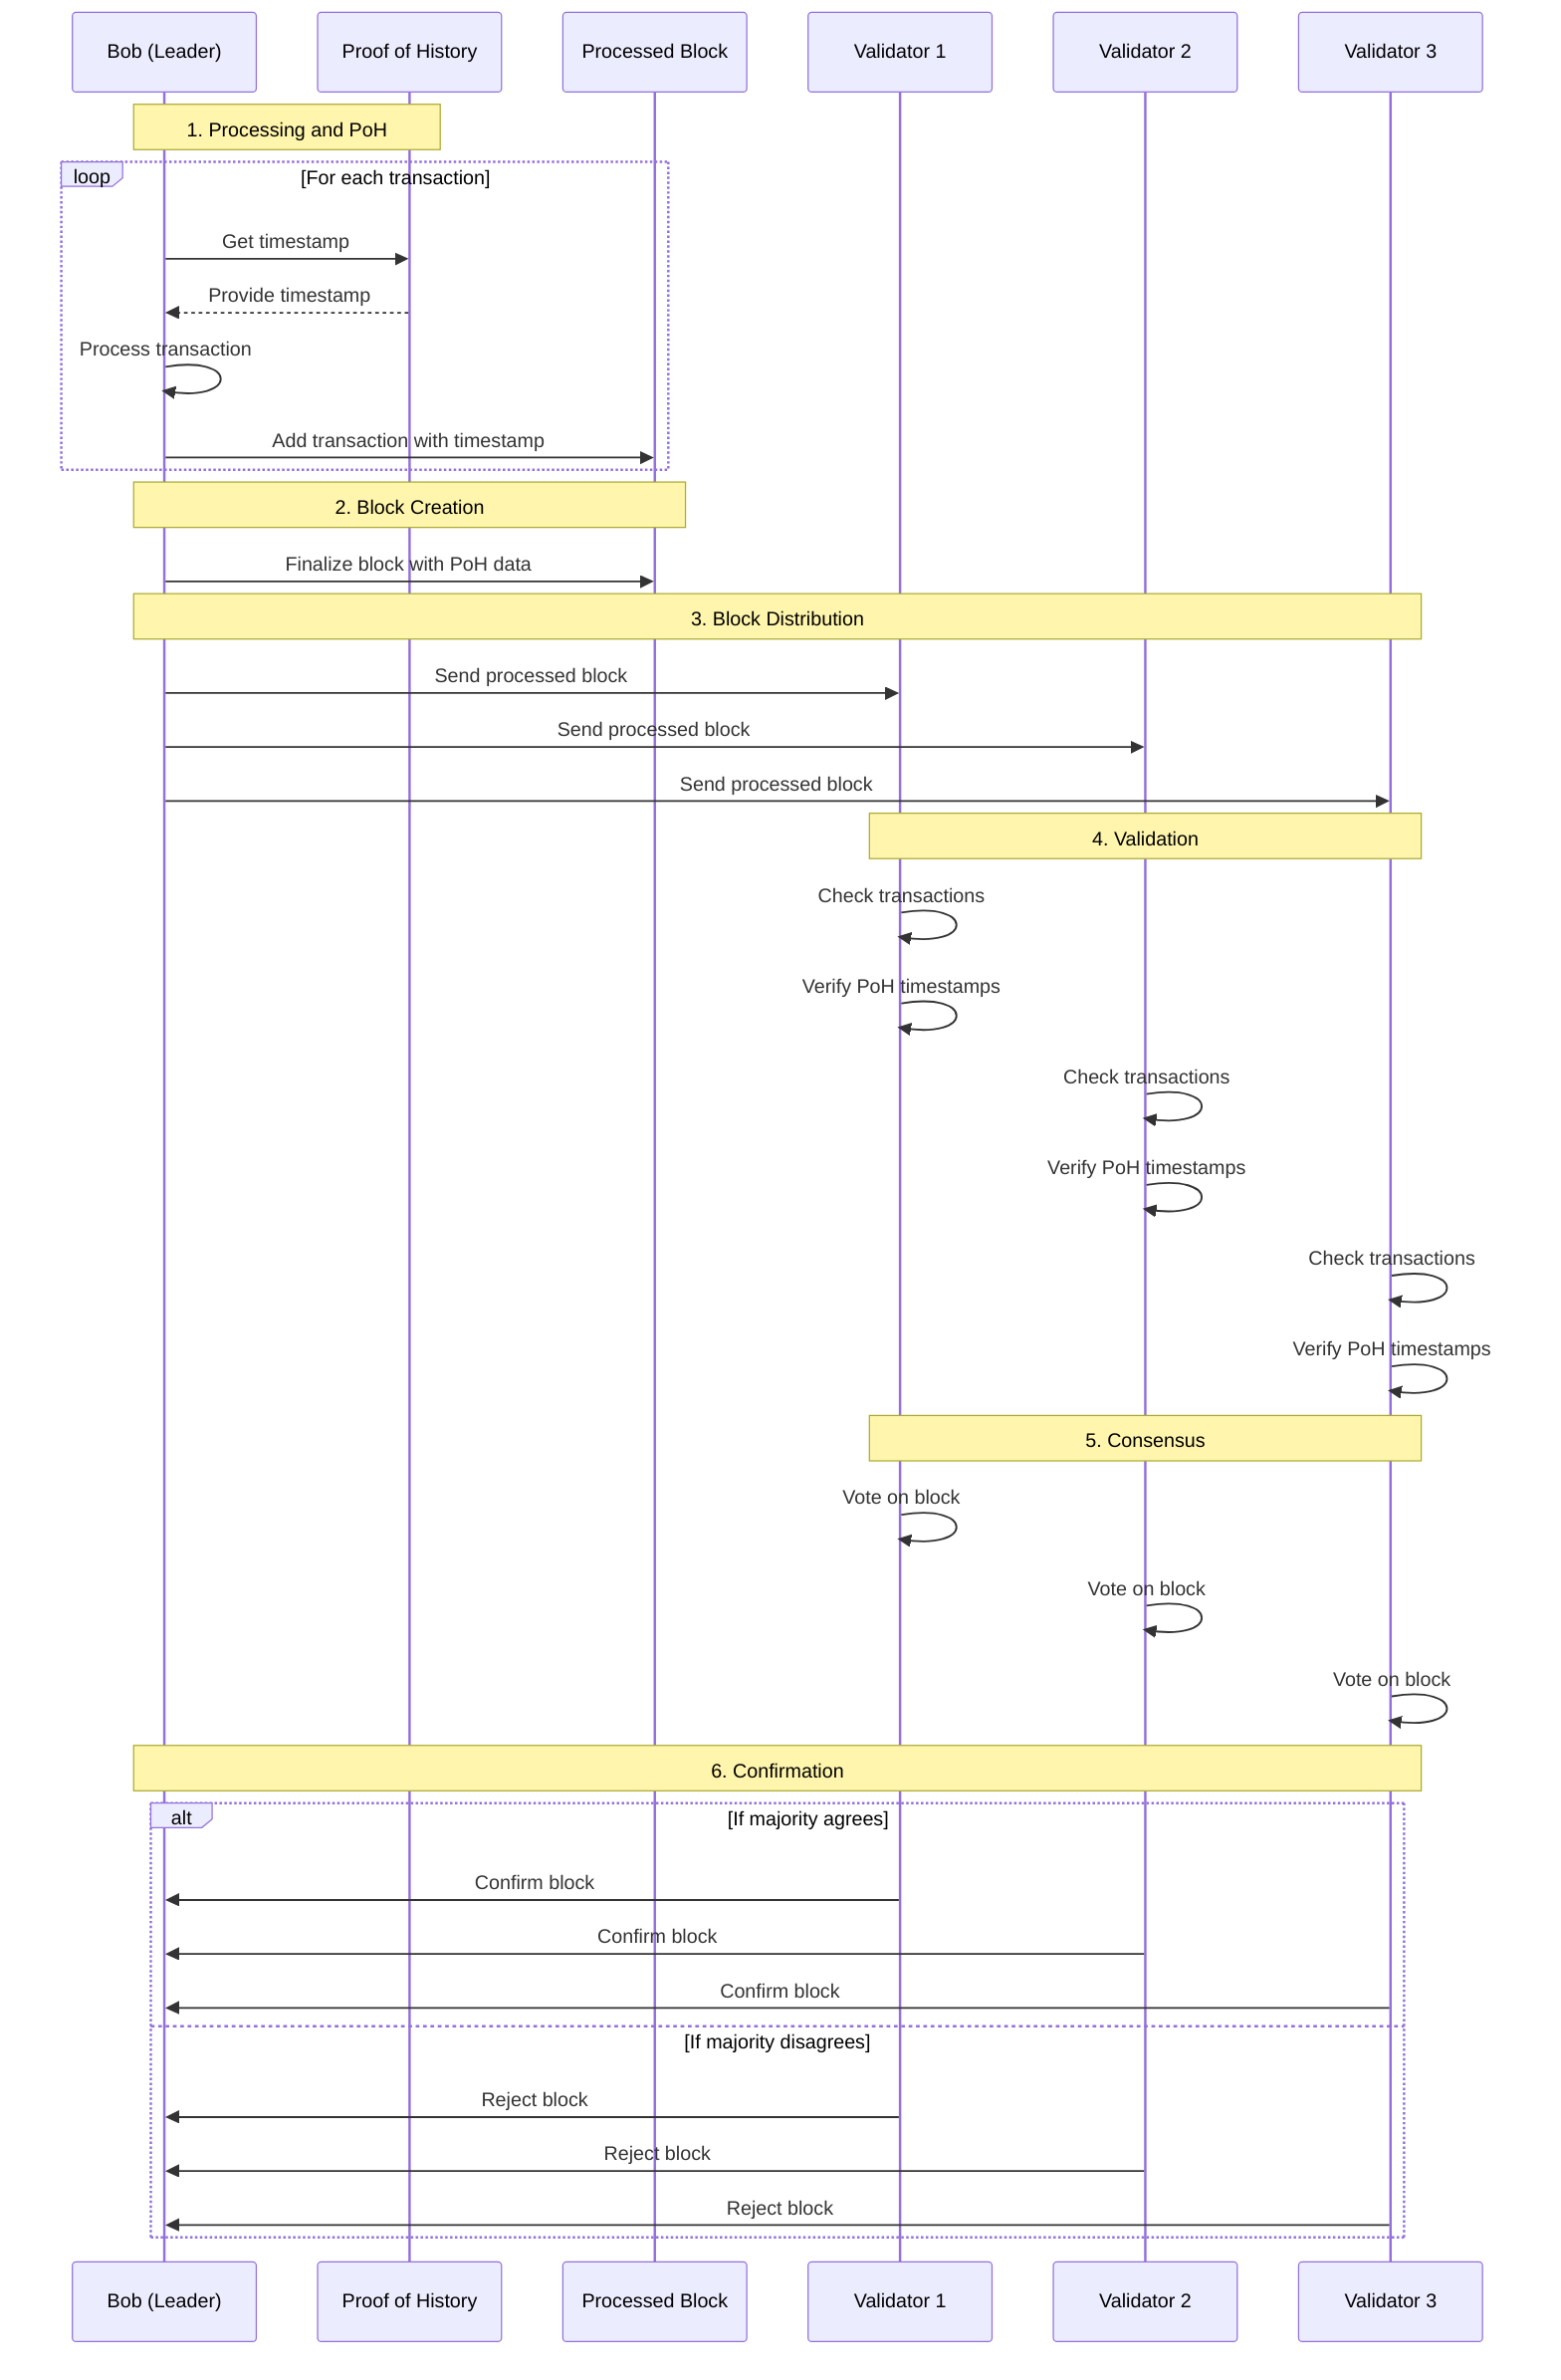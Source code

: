 sequenceDiagram
    participant Bob as Bob (Leader)
    participant PoH as Proof of History
    participant Block as Processed Block
    participant V1 as Validator 1
    participant V2 as Validator 2
    participant V3 as Validator 3

    Note over Bob,PoH: 1. Processing and PoH
    loop For each transaction
        Bob->>PoH: Get timestamp
        PoH-->>Bob: Provide timestamp
        Bob->>Bob: Process transaction
        Bob->>Block: Add transaction with timestamp
    end

    Note over Bob,Block: 2. Block Creation
    Bob->>Block: Finalize block with PoH data

    Note over Bob,V3: 3. Block Distribution
    Bob->>V1: Send processed block
    Bob->>V2: Send processed block
    Bob->>V3: Send processed block

    Note over V1,V3: 4. Validation
    V1->>V1: Check transactions
    V1->>V1: Verify PoH timestamps
    V2->>V2: Check transactions
    V2->>V2: Verify PoH timestamps
    V3->>V3: Check transactions
    V3->>V3: Verify PoH timestamps

    Note over V1,V3: 5. Consensus
    V1->>V1: Vote on block
    V2->>V2: Vote on block
    V3->>V3: Vote on block

    Note over Bob,V3: 6. Confirmation
    alt If majority agrees
        V1->>Bob: Confirm block
        V2->>Bob: Confirm block
        V3->>Bob: Confirm block
    else If majority disagrees
        V1->>Bob: Reject block
        V2->>Bob: Reject block
        V3->>Bob: Reject block
    end